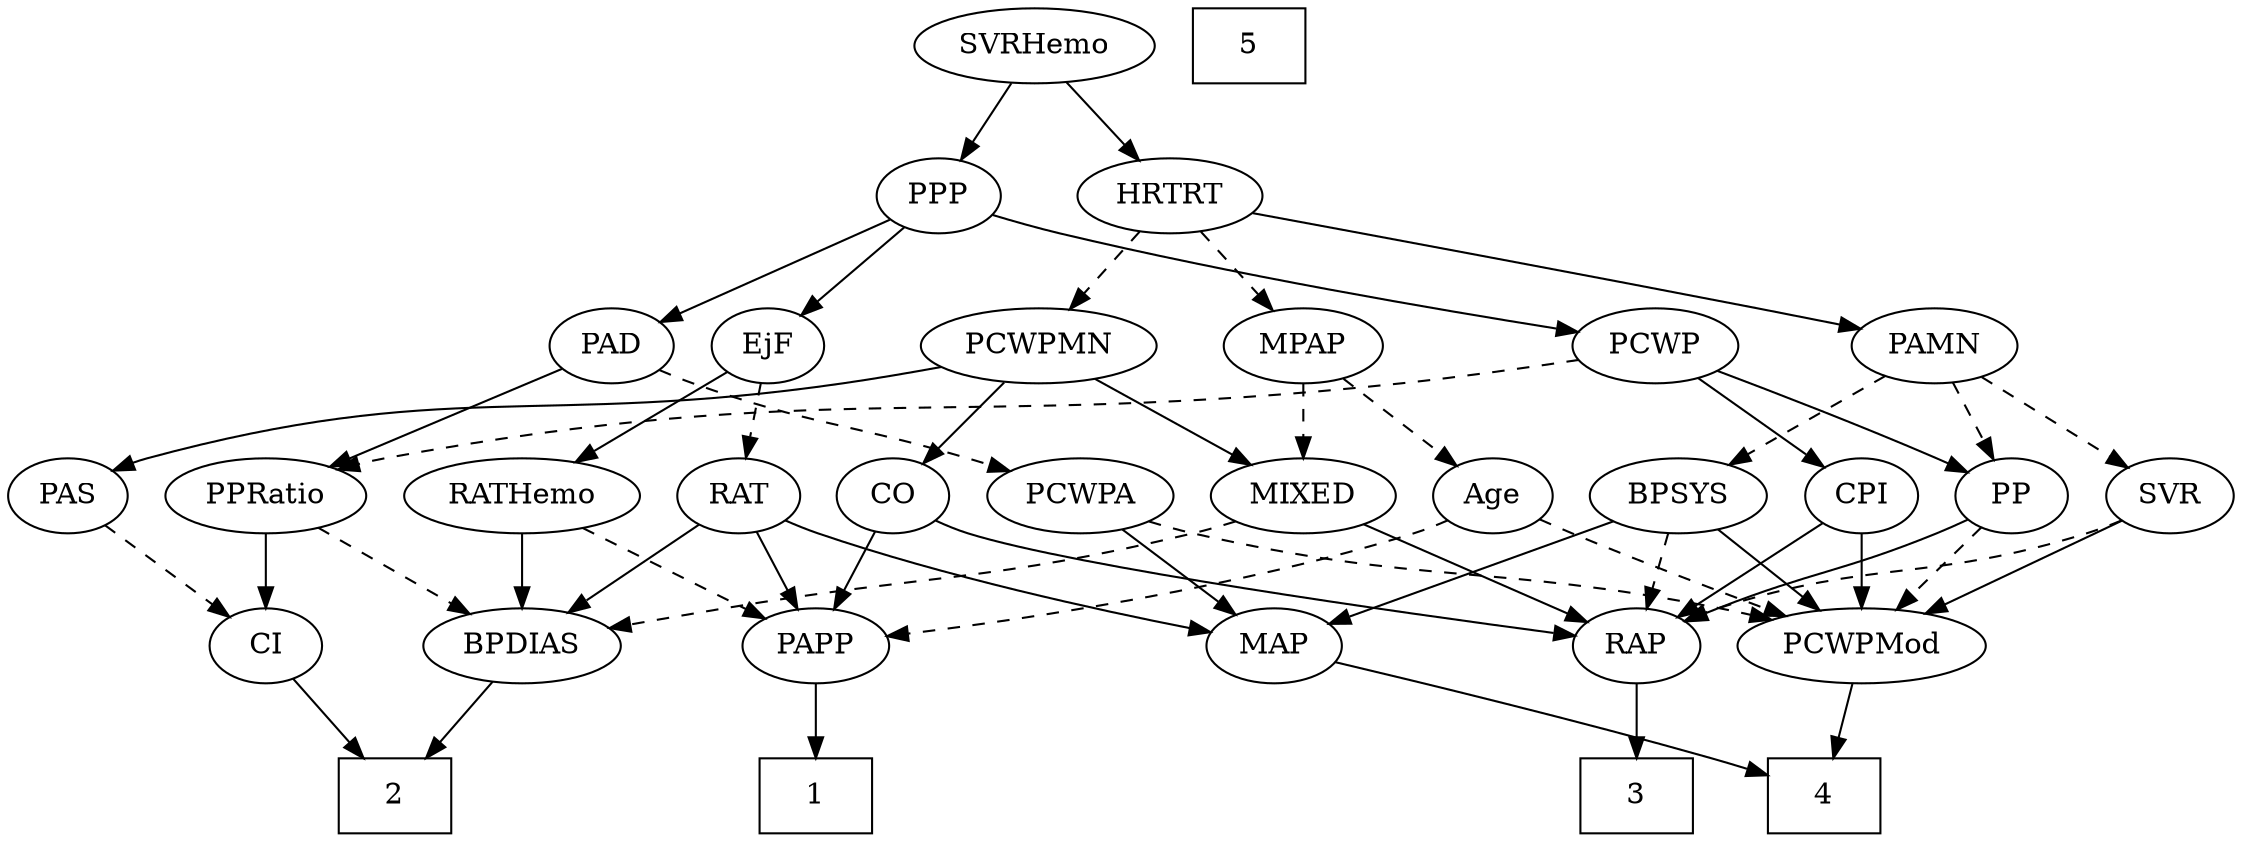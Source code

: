 strict digraph {
	graph [bb="0,0,996.95,396"];
	node [label="\N"];
	1	[height=0.5,
		pos="350,18",
		shape=box,
		width=0.75];
	2	[height=0.5,
		pos="166,18",
		shape=box,
		width=0.75];
	3	[height=0.5,
		pos="726,18",
		shape=box,
		width=0.75];
	4	[height=0.5,
		pos="811,18",
		shape=box,
		width=0.75];
	5	[height=0.5,
		pos="553,378",
		shape=box,
		width=0.75];
	Age	[height=0.5,
		pos="658,162",
		width=0.75];
	PCWPMod	[height=0.5,
		pos="824,90",
		width=1.4443];
	Age -> PCWPMod	[pos="e,790.94,103.91 679.23,150.74 684.06,148.47 689.19,146.11 694,144 722.98,131.26 756.03,117.8 781.55,107.64",
		style=dashed];
	PAPP	[height=0.5,
		pos="350,90",
		width=0.88464];
	Age -> PAPP	[pos="e,381.23,94.519 637.42,150.21 632.47,147.91 627.12,145.68 622,144 542.5,117.93 445.49,102.82 391.45,95.814",
		style=dashed];
	EjF	[height=0.5,
		pos="329,234",
		width=0.75];
	RATHemo	[height=0.5,
		pos="219,162",
		width=1.3721];
	EjF -> RATHemo	[pos="e,242.53,177.97 309.84,220.81 293.69,210.53 270.23,195.6 251.19,183.49",
		style=solid];
	RAT	[height=0.5,
		pos="314,162",
		width=0.75827];
	EjF -> RAT	[pos="e,317.7,180.28 325.37,216.05 323.7,208.26 321.68,198.82 319.8,190.08",
		style=dashed];
	RAP	[height=0.5,
		pos="726,90",
		width=0.77632];
	RAP -> 3	[pos="e,726,36.104 726,71.697 726,63.983 726,54.712 726,46.112",
		style=solid];
	MIXED	[height=0.5,
		pos="573,162",
		width=1.1193];
	MIXED -> RAP	[pos="e,703.84,101.14 600.35,148.49 626.8,136.38 666.85,118.06 694.59,105.37",
		style=solid];
	BPDIAS	[height=0.5,
		pos="219,90",
		width=1.1735];
	MIXED -> BPDIAS	[pos="e,256.63,98.288 543.18,149.76 536.91,147.65 530.28,145.6 524,144 430.12,120.04 404.38,124.99 309,108 295.28,105.56 280.4,102.79 \
266.77,100.21",
		style=dashed];
	MPAP	[height=0.5,
		pos="573,234",
		width=0.97491];
	MPAP -> Age	[pos="e,641.72,176.4 591.03,218.15 603.46,207.92 620.12,194.19 633.72,183",
		style=dashed];
	MPAP -> MIXED	[pos="e,573,180.1 573,215.7 573,207.98 573,198.71 573,190.11",
		style=dashed];
	BPSYS	[height=0.5,
		pos="741,162",
		width=1.0471];
	BPSYS -> RAP	[pos="e,729.7,108.28 737.37,144.05 735.7,136.26 733.68,126.82 731.8,118.08",
		style=dashed];
	BPSYS -> PCWPMod	[pos="e,805.16,106.89 759.01,145.81 770.2,136.38 784.78,124.08 797.29,113.53",
		style=solid];
	MAP	[height=0.5,
		pos="561,90",
		width=0.84854];
	BPSYS -> MAP	[pos="e,585.91,100.69 712.48,149.91 680.72,137.56 629.4,117.6 595.43,104.39",
		style=solid];
	PAD	[height=0.5,
		pos="255,234",
		width=0.79437];
	PCWPA	[height=0.5,
		pos="473,162",
		width=1.1555];
	PAD -> PCWPA	[pos="e,441.25,173.85 277.28,222.37 282.39,220.12 287.83,217.86 293,216 348.99,195.79 365.08,197.42 422,180 425.12,179.04 428.35,178.03 \
431.58,177",
		style=dashed];
	PPRatio	[height=0.5,
		pos="112,162",
		width=1.1013];
	PAD -> PPRatio	[pos="e,137.93,175.69 232.97,222.22 210.05,211 173.84,193.27 147,180.13",
		style=solid];
	CO	[height=0.5,
		pos="386,162",
		width=0.75];
	CO -> RAP	[pos="e,698.97,94.762 406.56,150.14 411.51,147.84 416.86,145.63 422,144 471.31,128.37 619.18,106.17 688.88,96.198",
		style=solid];
	CO -> PAPP	[pos="e,358.55,107.63 377.65,144.76 373.35,136.4 368.01,126.02 363.17,116.61",
		style=solid];
	PAS	[height=0.5,
		pos="27,162",
		width=0.75];
	CI	[height=0.5,
		pos="112,90",
		width=0.75];
	PAS -> CI	[pos="e,95.661,104.46 43.389,147.5 55.971,137.14 73.538,122.67 87.747,110.97",
		style=dashed];
	PAMN	[height=0.5,
		pos="859,234",
		width=1.011];
	PAMN -> BPSYS	[pos="e,763.79,176.52 836.53,219.67 818.44,208.94 792.79,193.72 772.62,181.76",
		style=dashed];
	SVR	[height=0.5,
		pos="969,162",
		width=0.77632];
	PAMN -> SVR	[pos="e,949.79,175.22 880.47,219.34 897.85,208.28 922.45,192.62 941.31,180.62",
		style=dashed];
	PP	[height=0.5,
		pos="896,162",
		width=0.75];
	PAMN -> PP	[pos="e,887.29,179.47 867.77,216.41 872.19,208.04 877.65,197.71 882.59,188.37",
		style=dashed];
	RATHemo -> BPDIAS	[pos="e,219,108.1 219,143.7 219,135.98 219,126.71 219,118.11",
		style=solid];
	RATHemo -> PAPP	[pos="e,327.57,102.99 245.83,146.67 266.92,135.4 296.34,119.67 318.54,107.81",
		style=dashed];
	CPI	[height=0.5,
		pos="824,162",
		width=0.75];
	CPI -> RAP	[pos="e,744.19,103.99 806.03,148.16 791.06,137.47 769.54,122.1 752.58,109.99",
		style=solid];
	CPI -> PCWPMod	[pos="e,824,108.1 824,143.7 824,135.98 824,126.71 824,118.11",
		style=solid];
	RAT -> BPDIAS	[pos="e,239.43,106.05 296.13,147.83 282.53,137.81 263.52,123.81 247.78,112.21",
		style=solid];
	RAT -> MAP	[pos="e,532.15,96.386 335.03,150.23 339.87,147.99 345.05,145.77 350,144 408.64,123.02 479.29,107.07 522.14,98.386",
		style=solid];
	RAT -> PAPP	[pos="e,341.45,107.63 322.35,144.76 326.65,136.4 331.99,126.02 336.83,116.61",
		style=solid];
	SVR -> RAP	[pos="e,747.59,101.89 947.41,150.11 942.43,147.88 937.1,145.69 932,144 859.11,119.82 835.89,132.18 763,108 761.09,107.37 759.14,106.66 \
757.2,105.91",
		style=dashed];
	SVR -> PCWPMod	[pos="e,853.13,105.06 947.29,150.52 924.89,139.71 889.48,122.61 862.35,109.51",
		style=solid];
	PCWPMod -> 4	[pos="e,814.18,36.104 820.79,71.697 819.35,63.983 817.63,54.712 816.04,46.112",
		style=solid];
	PCWPA -> PCWPMod	[pos="e,786.11,102.33 503.77,149.8 510.38,147.66 517.38,145.59 524,144 628.45,118.92 657.95,130.46 763,108 767.35,107.07 771.85,106.01 \
776.34,104.88",
		style=dashed];
	PCWPA -> MAP	[pos="e,543.44,104.97 492.09,145.81 504.74,135.75 521.47,122.44 535.28,111.46",
		style=solid];
	PCWPMN	[height=0.5,
		pos="454,234",
		width=1.3902];
	PCWPMN -> MIXED	[pos="e,549.7,176.7 478.95,218.33 496.95,207.74 521.41,193.35 540.88,181.9",
		style=solid];
	PCWPMN -> CO	[pos="e,400.3,177.72 438.23,216.76 429.1,207.37 417.48,195.41 407.52,185.15",
		style=solid];
	PCWPMN -> PAS	[pos="e,47.495,174.07 411.55,224.26 396.85,221.4 380.23,218.36 365,216 231.42,195.31 192.91,217.34 63,180 61.057,179.44 59.088,178.79 \
57.124,178.07",
		style=solid];
	SVRHemo	[height=0.5,
		pos="458,378",
		width=1.3902];
	PPP	[height=0.5,
		pos="416,306",
		width=0.75];
	SVRHemo -> PPP	[pos="e,425.78,323.31 447.83,360.05 442.81,351.68 436.64,341.4 431.08,332.13",
		style=solid];
	HRTRT	[height=0.5,
		pos="521,306",
		width=1.1013];
	SVRHemo -> HRTRT	[pos="e,506.47,323.15 472.61,360.76 480.64,351.84 490.75,340.61 499.65,330.72",
		style=solid];
	BPDIAS -> 2	[pos="e,178.97,36.124 206.71,72.765 200.27,64.268 192.26,53.677 185.04,44.146",
		style=solid];
	MAP -> 4	[pos="e,783.91,28.812 588.82,82.375 627.79,72.934 700.73,54.678 762,36 766.02,34.774 770.21,33.43 774.36,32.052",
		style=solid];
	PP -> RAP	[pos="e,747.79,101.34 874.82,150.63 869.98,148.36 864.84,146.04 860,144 817.61,126.17 805.48,125.61 763,108 761.14,107.23 759.23,106.42 \
757.32,105.59",
		style=solid];
	PP -> PCWPMod	[pos="e,840.56,107.1 881.43,146.83 871.81,137.49 858.99,125.02 847.9,114.24",
		style=dashed];
	PPP -> EjF	[pos="e,345.72,248.46 399.23,291.5 386.35,281.14 368.37,266.67 353.82,254.97",
		style=solid];
	PPP -> PAD	[pos="e,277.88,245.3 393.74,295.52 369.07,284.98 328.13,267.43 293,252 291.16,251.19 289.28,250.36 287.38,249.52",
		style=solid];
	PCWP	[height=0.5,
		pos="734,234",
		width=0.97491];
	PPP -> PCWP	[pos="e,701.1,240.62 439.84,297.22 449.73,294.13 461.36,290.68 472,288 548.57,268.68 639.1,251.63 691.2,242.36",
		style=solid];
	PPRatio -> BPDIAS	[pos="e,197.01,105.38 133.65,146.83 149.36,136.56 170.82,122.52 188.29,111.09",
		style=dashed];
	PPRatio -> CI	[pos="e,112,108.1 112,143.7 112,135.98 112,126.71 112,118.11",
		style=solid];
	PCWP -> CPI	[pos="e,806.9,176.3 752.65,218.5 765.99,208.12 784.11,194.03 798.74,182.64",
		style=solid];
	PCWP -> PP	[pos="e,874.75,173.22 760.69,222.16 786.29,211.68 825.97,195.18 860,180 861.8,179.2 863.64,178.36 865.5,177.51",
		style=solid];
	PCWP -> PPRatio	[pos="e,140.93,174.4 701.04,227.62 677.64,223.95 645.46,219.19 617,216 414.97,193.37 359.98,221.66 161,180 157.59,179.29 154.1,178.4 150.61,\
177.41",
		style=dashed];
	CI -> 2	[pos="e,152.53,36.461 123.98,73.465 130.52,64.991 138.78,54.286 146.24,44.613",
		style=solid];
	PAPP -> 1	[pos="e,350,36.104 350,71.697 350,63.983 350,54.712 350,46.112",
		style=solid];
	HRTRT -> MPAP	[pos="e,561,251.15 533.06,288.76 539.56,280.02 547.7,269.05 554.94,259.31",
		style=dashed];
	HRTRT -> PAMN	[pos="e,825.9,241.97 556.34,297.75 605.9,287.58 698.83,268.47 778,252 790.31,249.44 803.67,246.64 815.92,244.07",
		style=solid];
	HRTRT -> PCWPMN	[pos="e,469.61,251.31 505.8,289.12 497.18,280.12 486.24,268.68 476.63,258.65",
		style=dashed];
}
